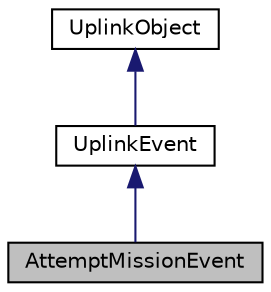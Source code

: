 digraph "AttemptMissionEvent"
{
 // LATEX_PDF_SIZE
  edge [fontname="Helvetica",fontsize="10",labelfontname="Helvetica",labelfontsize="10"];
  node [fontname="Helvetica",fontsize="10",shape=record];
  Node1 [label="AttemptMissionEvent",height=0.2,width=0.4,color="black", fillcolor="grey75", style="filled", fontcolor="black",tooltip=" "];
  Node2 -> Node1 [dir="back",color="midnightblue",fontsize="10",style="solid",fontname="Helvetica"];
  Node2 [label="UplinkEvent",height=0.2,width=0.4,color="black", fillcolor="white", style="filled",URL="$classUplinkEvent.html",tooltip="Uplink Event object."];
  Node3 -> Node2 [dir="back",color="midnightblue",fontsize="10",style="solid",fontname="Helvetica"];
  Node3 [label="UplinkObject",height=0.2,width=0.4,color="black", fillcolor="white", style="filled",URL="$classUplinkObject.html",tooltip="UplinkObject base class."];
}
